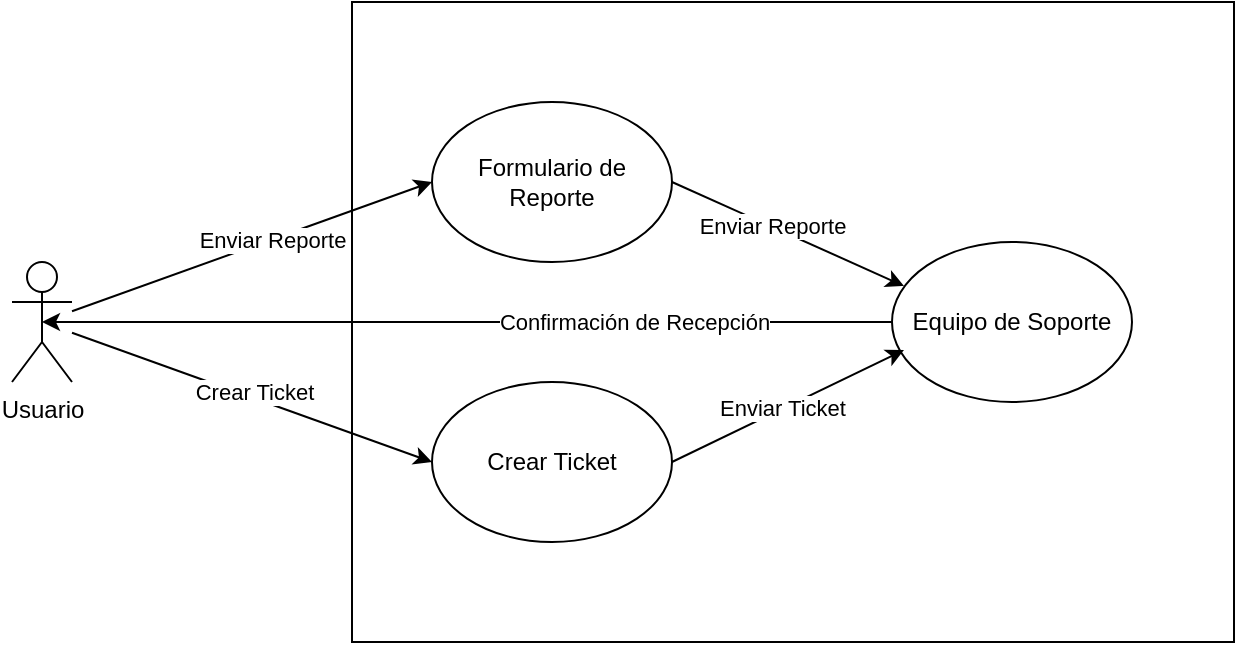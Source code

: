 <mxfile version="24.7.12">
  <diagram name="Página-1" id="qIUm-NXkEGmmr5HEpveH">
    <mxGraphModel grid="1" page="1" gridSize="10" guides="1" tooltips="1" connect="1" arrows="1" fold="1" pageScale="1" pageWidth="827" pageHeight="1169" math="0" shadow="0">
      <root>
        <mxCell id="0" />
        <mxCell id="1" parent="0" />
        <mxCell id="wsyl__wpP291152e83Fh-2" value="&lt;div&gt;&lt;br&gt;&lt;/div&gt;" style="rounded=0;whiteSpace=wrap;html=1;" vertex="1" parent="1">
          <mxGeometry x="280" y="140" width="441" height="320" as="geometry" />
        </mxCell>
        <mxCell id="wsyl__wpP291152e83Fh-4" style="edgeStyle=none;rounded=0;orthogonalLoop=1;jettySize=auto;html=1;entryX=0;entryY=0.5;entryDx=0;entryDy=0;" edge="1" parent="1" source="wsyl__wpP291152e83Fh-1" target="wsyl__wpP291152e83Fh-3">
          <mxGeometry relative="1" as="geometry" />
        </mxCell>
        <mxCell id="mWP48mo0UvEmDlbgdRbX-1" value="Enviar Reporte" style="edgeLabel;html=1;align=center;verticalAlign=middle;resizable=0;points=[];" connectable="0" vertex="1" parent="wsyl__wpP291152e83Fh-4">
          <mxGeometry x="0.115" relative="1" as="geometry">
            <mxPoint as="offset" />
          </mxGeometry>
        </mxCell>
        <mxCell id="wsyl__wpP291152e83Fh-1" value="Usuario" style="shape=umlActor;verticalLabelPosition=bottom;verticalAlign=top;html=1;outlineConnect=0;" vertex="1" parent="1">
          <mxGeometry x="110" y="270" width="30" height="60" as="geometry" />
        </mxCell>
        <mxCell id="wsyl__wpP291152e83Fh-8" style="edgeStyle=none;rounded=0;orthogonalLoop=1;jettySize=auto;html=1;exitX=1;exitY=0.5;exitDx=0;exitDy=0;entryX=0.05;entryY=0.275;entryDx=0;entryDy=0;entryPerimeter=0;" edge="1" parent="1" source="wsyl__wpP291152e83Fh-3" target="wsyl__wpP291152e83Fh-6">
          <mxGeometry relative="1" as="geometry" />
        </mxCell>
        <mxCell id="mWP48mo0UvEmDlbgdRbX-7" value="Enviar Reporte" style="edgeLabel;html=1;align=center;verticalAlign=middle;resizable=0;points=[];" connectable="0" vertex="1" parent="wsyl__wpP291152e83Fh-8">
          <mxGeometry x="-0.132" relative="1" as="geometry">
            <mxPoint y="-1" as="offset" />
          </mxGeometry>
        </mxCell>
        <mxCell id="wsyl__wpP291152e83Fh-3" value="Formulario de Reporte" style="ellipse;whiteSpace=wrap;html=1;" vertex="1" parent="1">
          <mxGeometry x="320" y="190" width="120" height="80" as="geometry" />
        </mxCell>
        <mxCell id="wsyl__wpP291152e83Fh-5" value="Crear Ticket" style="ellipse;whiteSpace=wrap;html=1;" vertex="1" parent="1">
          <mxGeometry x="320" y="330" width="120" height="80" as="geometry" />
        </mxCell>
        <mxCell id="wsyl__wpP291152e83Fh-6" value="Equipo de Soporte" style="ellipse;whiteSpace=wrap;html=1;" vertex="1" parent="1">
          <mxGeometry x="550" y="260" width="120" height="80" as="geometry" />
        </mxCell>
        <mxCell id="mWP48mo0UvEmDlbgdRbX-4" value="" style="endArrow=classic;html=1;rounded=0;entryX=0;entryY=0.5;entryDx=0;entryDy=0;" edge="1" parent="1" source="wsyl__wpP291152e83Fh-1" target="wsyl__wpP291152e83Fh-5">
          <mxGeometry width="50" height="50" relative="1" as="geometry">
            <mxPoint x="390" y="410" as="sourcePoint" />
            <mxPoint x="440" y="360" as="targetPoint" />
          </mxGeometry>
        </mxCell>
        <mxCell id="mWP48mo0UvEmDlbgdRbX-5" value="Crear Ticket" style="edgeLabel;html=1;align=center;verticalAlign=middle;resizable=0;points=[];" connectable="0" vertex="1" parent="mWP48mo0UvEmDlbgdRbX-4">
          <mxGeometry x="-0.004" y="3" relative="1" as="geometry">
            <mxPoint as="offset" />
          </mxGeometry>
        </mxCell>
        <mxCell id="mWP48mo0UvEmDlbgdRbX-6" value="" style="endArrow=classic;html=1;rounded=0;entryX=0.05;entryY=0.675;entryDx=0;entryDy=0;exitX=1;exitY=0.5;exitDx=0;exitDy=0;entryPerimeter=0;" edge="1" parent="1" source="wsyl__wpP291152e83Fh-5" target="wsyl__wpP291152e83Fh-6">
          <mxGeometry width="50" height="50" relative="1" as="geometry">
            <mxPoint x="390" y="410" as="sourcePoint" />
            <mxPoint x="440" y="360" as="targetPoint" />
          </mxGeometry>
        </mxCell>
        <mxCell id="mWP48mo0UvEmDlbgdRbX-8" value="Enviar Ticket" style="edgeLabel;html=1;align=center;verticalAlign=middle;resizable=0;points=[];" connectable="0" vertex="1" parent="mWP48mo0UvEmDlbgdRbX-6">
          <mxGeometry x="-0.047" y="1" relative="1" as="geometry">
            <mxPoint as="offset" />
          </mxGeometry>
        </mxCell>
        <mxCell id="mWP48mo0UvEmDlbgdRbX-9" value="" style="endArrow=classic;html=1;rounded=0;entryX=0.5;entryY=0.5;entryDx=0;entryDy=0;entryPerimeter=0;exitX=0;exitY=0.5;exitDx=0;exitDy=0;" edge="1" parent="1" source="wsyl__wpP291152e83Fh-6" target="wsyl__wpP291152e83Fh-1">
          <mxGeometry width="50" height="50" relative="1" as="geometry">
            <mxPoint x="390" y="410" as="sourcePoint" />
            <mxPoint x="440" y="360" as="targetPoint" />
          </mxGeometry>
        </mxCell>
        <mxCell id="mWP48mo0UvEmDlbgdRbX-10" value="Confirmación de Recepción" style="edgeLabel;html=1;align=center;verticalAlign=middle;resizable=0;points=[];" connectable="0" vertex="1" parent="mWP48mo0UvEmDlbgdRbX-9">
          <mxGeometry x="-0.393" relative="1" as="geometry">
            <mxPoint as="offset" />
          </mxGeometry>
        </mxCell>
      </root>
    </mxGraphModel>
  </diagram>
</mxfile>
